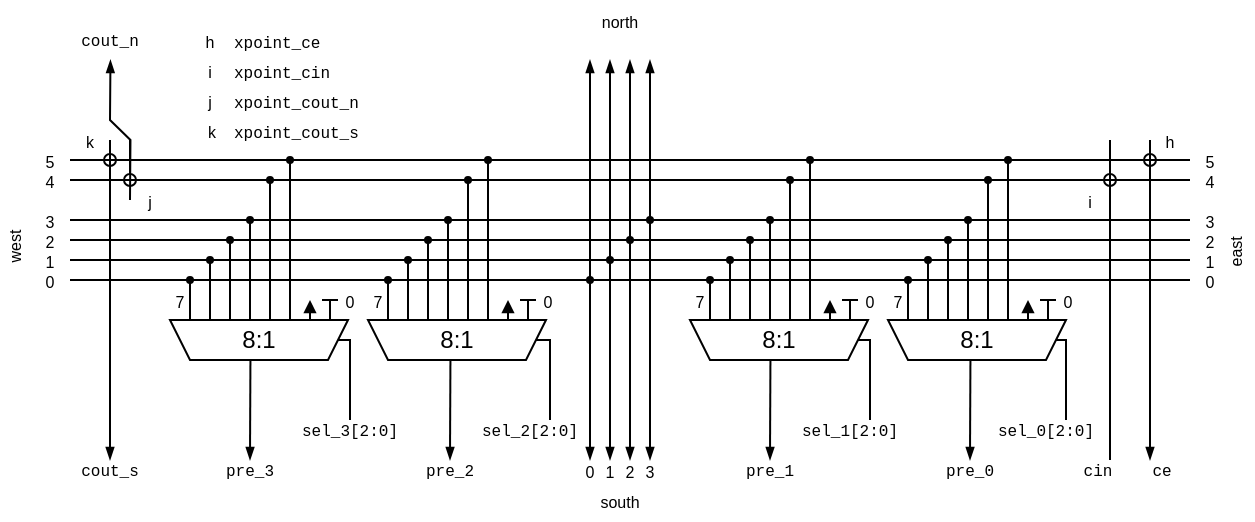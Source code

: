 <mxfile version="20.6.2" type="device"><diagram id="OSe3DrK_URqda5l4GInD" name="Page-1"><mxGraphModel dx="552" dy="365" grid="1" gridSize="10" guides="0" tooltips="1" connect="1" arrows="1" fold="1" page="1" pageScale="1" pageWidth="827" pageHeight="1169" math="0" shadow="0"><root><mxCell id="0"/><mxCell id="1" parent="0"/><mxCell id="ZqfGy2aPI4gO4ONC-MeF-138" value="" style="endArrow=none;html=1;rounded=0;fontSize=8;" parent="1" edge="1"><mxGeometry width="50" height="50" relative="1" as="geometry"><mxPoint x="538" y="260" as="sourcePoint"/><mxPoint x="518" y="220" as="targetPoint"/><Array as="points"><mxPoint x="538" y="220"/></Array></mxGeometry></mxCell><mxCell id="ZqfGy2aPI4gO4ONC-MeF-137" value="" style="endArrow=none;html=1;rounded=0;fontSize=8;" parent="1" edge="1"><mxGeometry width="50" height="50" relative="1" as="geometry"><mxPoint x="440" y="260" as="sourcePoint"/><mxPoint x="419" y="220" as="targetPoint"/><Array as="points"><mxPoint x="440" y="220"/></Array></mxGeometry></mxCell><mxCell id="ZqfGy2aPI4gO4ONC-MeF-136" value="" style="endArrow=none;html=1;rounded=0;fontSize=8;" parent="1" edge="1"><mxGeometry width="50" height="50" relative="1" as="geometry"><mxPoint x="280" y="260" as="sourcePoint"/><mxPoint x="260" y="220" as="targetPoint"/><Array as="points"><mxPoint x="280" y="220"/></Array></mxGeometry></mxCell><mxCell id="ZqfGy2aPI4gO4ONC-MeF-135" value="" style="endArrow=none;html=1;rounded=0;fontSize=8;" parent="1" edge="1"><mxGeometry width="50" height="50" relative="1" as="geometry"><mxPoint x="180" y="260" as="sourcePoint"/><mxPoint x="159" y="220" as="targetPoint"/><Array as="points"><mxPoint x="180" y="220"/></Array></mxGeometry></mxCell><mxCell id="ZqfGy2aPI4gO4ONC-MeF-3" value="" style="endArrow=none;html=1;rounded=0;" parent="1" edge="1"><mxGeometry width="50" height="50" relative="1" as="geometry"><mxPoint x="600" y="190" as="sourcePoint"/><mxPoint x="40" y="190" as="targetPoint"/></mxGeometry></mxCell><mxCell id="ZqfGy2aPI4gO4ONC-MeF-4" value="" style="endArrow=none;html=1;rounded=0;" parent="1" edge="1"><mxGeometry width="50" height="50" relative="1" as="geometry"><mxPoint x="600" y="180" as="sourcePoint"/><mxPoint x="40" y="180" as="targetPoint"/></mxGeometry></mxCell><mxCell id="ZqfGy2aPI4gO4ONC-MeF-5" value="" style="endArrow=none;html=1;rounded=0;" parent="1" edge="1"><mxGeometry width="50" height="50" relative="1" as="geometry"><mxPoint x="600" y="170" as="sourcePoint"/><mxPoint x="40" y="170" as="targetPoint"/></mxGeometry></mxCell><mxCell id="ZqfGy2aPI4gO4ONC-MeF-6" value="" style="endArrow=none;html=1;rounded=0;" parent="1" edge="1"><mxGeometry width="50" height="50" relative="1" as="geometry"><mxPoint x="600" y="160" as="sourcePoint"/><mxPoint x="40" y="160" as="targetPoint"/></mxGeometry></mxCell><mxCell id="ZqfGy2aPI4gO4ONC-MeF-7" value="" style="endArrow=none;html=1;rounded=0;" parent="1" edge="1"><mxGeometry width="50" height="50" relative="1" as="geometry"><mxPoint x="600" y="140" as="sourcePoint"/><mxPoint x="40" y="140" as="targetPoint"/><Array as="points"/></mxGeometry></mxCell><mxCell id="ZqfGy2aPI4gO4ONC-MeF-8" value="" style="endArrow=none;html=1;rounded=0;" parent="1" edge="1"><mxGeometry width="50" height="50" relative="1" as="geometry"><mxPoint x="600" y="130" as="sourcePoint"/><mxPoint x="40" y="130" as="targetPoint"/><Array as="points"/></mxGeometry></mxCell><mxCell id="ZqfGy2aPI4gO4ONC-MeF-20" value="" style="endArrow=blockThin;html=1;rounded=0;startArrow=none;startFill=0;endSize=4;startSize=6;strokeWidth=1;endFill=1;" parent="1" edge="1"><mxGeometry width="50" height="50" relative="1" as="geometry"><mxPoint x="330" y="160" as="sourcePoint"/><mxPoint x="330" y="80" as="targetPoint"/></mxGeometry></mxCell><mxCell id="ZqfGy2aPI4gO4ONC-MeF-21" value="" style="endArrow=blockThin;html=1;rounded=0;startArrow=none;startFill=0;endSize=4;startSize=6;strokeWidth=1;endFill=1;" parent="1" edge="1"><mxGeometry width="50" height="50" relative="1" as="geometry"><mxPoint x="300" y="190" as="sourcePoint"/><mxPoint x="300" y="80" as="targetPoint"/></mxGeometry></mxCell><mxCell id="ZqfGy2aPI4gO4ONC-MeF-22" value="" style="endArrow=blockThin;html=1;rounded=0;startArrow=none;startFill=0;endSize=4;startSize=6;strokeWidth=1;endFill=1;" parent="1" edge="1"><mxGeometry width="50" height="50" relative="1" as="geometry"><mxPoint x="310" y="180" as="sourcePoint"/><mxPoint x="310" y="80" as="targetPoint"/></mxGeometry></mxCell><mxCell id="ZqfGy2aPI4gO4ONC-MeF-23" value="" style="endArrow=blockThin;html=1;rounded=0;startArrow=none;startFill=0;endSize=4;startSize=6;strokeWidth=1;endFill=1;" parent="1" edge="1"><mxGeometry width="50" height="50" relative="1" as="geometry"><mxPoint x="320" y="170" as="sourcePoint"/><mxPoint x="320" y="80" as="targetPoint"/></mxGeometry></mxCell><mxCell id="ZqfGy2aPI4gO4ONC-MeF-25" value="" style="endArrow=none;html=1;rounded=0;endFill=0;startArrow=baseDash;startFill=0;" parent="1" edge="1"><mxGeometry width="50" height="50" relative="1" as="geometry"><mxPoint x="170" y="200" as="sourcePoint"/><mxPoint x="170" y="220" as="targetPoint"/><Array as="points"/></mxGeometry></mxCell><mxCell id="ZqfGy2aPI4gO4ONC-MeF-26" value="" style="endArrow=none;html=1;rounded=0;startArrow=oval;startFill=1;endSize=4;startSize=3;strokeWidth=1;" parent="1" edge="1"><mxGeometry width="50" height="50" relative="1" as="geometry"><mxPoint x="150" y="130" as="sourcePoint"/><mxPoint x="150" y="220" as="targetPoint"/></mxGeometry></mxCell><mxCell id="ZqfGy2aPI4gO4ONC-MeF-27" value="" style="endArrow=none;html=1;rounded=0;startArrow=oval;startFill=1;endSize=4;startSize=3;strokeWidth=1;" parent="1" edge="1"><mxGeometry width="50" height="50" relative="1" as="geometry"><mxPoint x="140" y="140" as="sourcePoint"/><mxPoint x="140" y="220" as="targetPoint"/></mxGeometry></mxCell><mxCell id="ZqfGy2aPI4gO4ONC-MeF-28" value="" style="endArrow=none;html=1;rounded=0;startArrow=oval;startFill=1;endSize=4;startSize=3;strokeWidth=1;" parent="1" edge="1"><mxGeometry width="50" height="50" relative="1" as="geometry"><mxPoint x="130" y="160" as="sourcePoint"/><mxPoint x="130" y="220" as="targetPoint"/></mxGeometry></mxCell><mxCell id="ZqfGy2aPI4gO4ONC-MeF-29" value="" style="endArrow=none;html=1;rounded=0;startArrow=oval;startFill=1;endSize=4;startSize=3;strokeWidth=1;" parent="1" edge="1"><mxGeometry width="50" height="50" relative="1" as="geometry"><mxPoint x="120" y="170" as="sourcePoint"/><mxPoint x="120" y="220" as="targetPoint"/></mxGeometry></mxCell><mxCell id="ZqfGy2aPI4gO4ONC-MeF-30" value="" style="endArrow=none;html=1;rounded=0;startArrow=oval;startFill=1;endSize=4;startSize=3;strokeWidth=1;" parent="1" edge="1"><mxGeometry width="50" height="50" relative="1" as="geometry"><mxPoint x="110" y="180" as="sourcePoint"/><mxPoint x="110" y="220" as="targetPoint"/></mxGeometry></mxCell><mxCell id="ZqfGy2aPI4gO4ONC-MeF-31" value="" style="endArrow=none;html=1;rounded=0;startArrow=oval;startFill=1;endSize=4;startSize=3;strokeWidth=1;" parent="1" edge="1"><mxGeometry width="50" height="50" relative="1" as="geometry"><mxPoint x="100" y="190" as="sourcePoint"/><mxPoint x="100" y="220" as="targetPoint"/></mxGeometry></mxCell><mxCell id="ZqfGy2aPI4gO4ONC-MeF-32" value="" style="endArrow=none;html=1;rounded=0;endFill=0;startArrow=block;startFill=1;endSize=4;startSize=4;" parent="1" edge="1"><mxGeometry width="50" height="50" relative="1" as="geometry"><mxPoint x="160" y="200" as="sourcePoint"/><mxPoint x="160" y="220" as="targetPoint"/><Array as="points"/></mxGeometry></mxCell><mxCell id="ZqfGy2aPI4gO4ONC-MeF-34" value="" style="endArrow=blockThin;html=1;rounded=0;strokeWidth=1;fontSize=10;startSize=3;endSize=4;endFill=1;" parent="1" edge="1"><mxGeometry width="50" height="50" relative="1" as="geometry"><mxPoint x="70" y="150" as="sourcePoint"/><mxPoint x="60.23" y="80" as="targetPoint"/><Array as="points"><mxPoint x="70.23" y="120"/><mxPoint x="60" y="110"/></Array></mxGeometry></mxCell><mxCell id="ZqfGy2aPI4gO4ONC-MeF-35" value="" style="endArrow=none;html=1;rounded=0;startArrow=oval;startFill=0;" parent="1" edge="1"><mxGeometry width="50" height="50" relative="1" as="geometry"><mxPoint x="70" y="140" as="sourcePoint"/><mxPoint x="70" y="120" as="targetPoint"/></mxGeometry></mxCell><mxCell id="ZqfGy2aPI4gO4ONC-MeF-36" value="" style="endArrow=none;html=1;rounded=0;startArrow=oval;startFill=0;" parent="1" edge="1"><mxGeometry width="50" height="50" relative="1" as="geometry"><mxPoint x="560" y="140" as="sourcePoint"/><mxPoint x="560" y="280" as="targetPoint"/></mxGeometry></mxCell><mxCell id="ZqfGy2aPI4gO4ONC-MeF-37" value="" style="endArrow=none;html=1;rounded=0;strokeWidth=1;fontSize=10;startSize=3;endSize=3;" parent="1" edge="1"><mxGeometry width="50" height="50" relative="1" as="geometry"><mxPoint x="560" y="160" as="sourcePoint"/><mxPoint x="560" y="120" as="targetPoint"/><Array as="points"/></mxGeometry></mxCell><mxCell id="ZqfGy2aPI4gO4ONC-MeF-65" value="&lt;font style=&quot;font-size: 8px;&quot;&gt;0&lt;/font&gt;" style="text;html=1;strokeColor=none;fillColor=none;align=center;verticalAlign=middle;whiteSpace=wrap;rounded=0;" parent="1" vertex="1"><mxGeometry x="170" y="190" width="20" height="20" as="geometry"/></mxCell><mxCell id="ZqfGy2aPI4gO4ONC-MeF-66" value="&lt;font style=&quot;font-size: 8px;&quot;&gt;7&lt;/font&gt;" style="text;html=1;strokeColor=none;fillColor=none;align=center;verticalAlign=middle;whiteSpace=wrap;rounded=0;" parent="1" vertex="1"><mxGeometry x="80" y="190" width="30" height="20" as="geometry"/></mxCell><mxCell id="ZqfGy2aPI4gO4ONC-MeF-67" value="" style="endArrow=none;html=1;rounded=0;endFill=0;startArrow=baseDash;startFill=0;" parent="1" edge="1"><mxGeometry width="50" height="50" relative="1" as="geometry"><mxPoint x="269" y="200" as="sourcePoint"/><mxPoint x="269" y="220" as="targetPoint"/><Array as="points"/></mxGeometry></mxCell><mxCell id="ZqfGy2aPI4gO4ONC-MeF-68" value="" style="endArrow=none;html=1;rounded=0;startArrow=oval;startFill=1;endSize=4;startSize=3;strokeWidth=1;" parent="1" edge="1"><mxGeometry width="50" height="50" relative="1" as="geometry"><mxPoint x="249" y="130" as="sourcePoint"/><mxPoint x="249" y="220" as="targetPoint"/></mxGeometry></mxCell><mxCell id="ZqfGy2aPI4gO4ONC-MeF-69" value="" style="endArrow=none;html=1;rounded=0;startArrow=oval;startFill=1;endSize=4;startSize=3;strokeWidth=1;" parent="1" edge="1"><mxGeometry width="50" height="50" relative="1" as="geometry"><mxPoint x="239" y="140" as="sourcePoint"/><mxPoint x="239" y="220" as="targetPoint"/></mxGeometry></mxCell><mxCell id="ZqfGy2aPI4gO4ONC-MeF-70" value="" style="endArrow=none;html=1;rounded=0;startArrow=oval;startFill=1;endSize=4;startSize=3;strokeWidth=1;" parent="1" edge="1"><mxGeometry width="50" height="50" relative="1" as="geometry"><mxPoint x="229" y="160" as="sourcePoint"/><mxPoint x="229" y="220" as="targetPoint"/></mxGeometry></mxCell><mxCell id="ZqfGy2aPI4gO4ONC-MeF-71" value="" style="endArrow=none;html=1;rounded=0;startArrow=oval;startFill=1;endSize=4;startSize=3;strokeWidth=1;" parent="1" edge="1"><mxGeometry width="50" height="50" relative="1" as="geometry"><mxPoint x="219" y="170" as="sourcePoint"/><mxPoint x="219" y="220" as="targetPoint"/></mxGeometry></mxCell><mxCell id="ZqfGy2aPI4gO4ONC-MeF-72" value="" style="endArrow=none;html=1;rounded=0;startArrow=oval;startFill=1;endSize=4;startSize=3;strokeWidth=1;" parent="1" edge="1"><mxGeometry width="50" height="50" relative="1" as="geometry"><mxPoint x="209" y="180" as="sourcePoint"/><mxPoint x="209" y="220" as="targetPoint"/></mxGeometry></mxCell><mxCell id="ZqfGy2aPI4gO4ONC-MeF-73" value="" style="endArrow=none;html=1;rounded=0;startArrow=oval;startFill=1;endSize=4;startSize=3;strokeWidth=1;" parent="1" edge="1"><mxGeometry width="50" height="50" relative="1" as="geometry"><mxPoint x="199" y="190" as="sourcePoint"/><mxPoint x="199" y="220" as="targetPoint"/></mxGeometry></mxCell><mxCell id="ZqfGy2aPI4gO4ONC-MeF-74" value="" style="endArrow=none;html=1;rounded=0;endFill=0;startArrow=block;startFill=1;endSize=4;startSize=4;" parent="1" edge="1"><mxGeometry width="50" height="50" relative="1" as="geometry"><mxPoint x="259" y="200" as="sourcePoint"/><mxPoint x="259" y="220" as="targetPoint"/><Array as="points"/></mxGeometry></mxCell><mxCell id="ZqfGy2aPI4gO4ONC-MeF-76" value="&lt;font style=&quot;font-size: 8px;&quot;&gt;0&lt;/font&gt;" style="text;html=1;strokeColor=none;fillColor=none;align=center;verticalAlign=middle;whiteSpace=wrap;rounded=0;" parent="1" vertex="1"><mxGeometry x="269" y="190" width="20" height="20" as="geometry"/></mxCell><mxCell id="ZqfGy2aPI4gO4ONC-MeF-77" value="&lt;font style=&quot;font-size: 8px;&quot;&gt;7&lt;/font&gt;" style="text;html=1;strokeColor=none;fillColor=none;align=center;verticalAlign=middle;whiteSpace=wrap;rounded=0;" parent="1" vertex="1"><mxGeometry x="179" y="190" width="30" height="20" as="geometry"/></mxCell><mxCell id="ZqfGy2aPI4gO4ONC-MeF-78" value="" style="endArrow=none;html=1;rounded=0;endFill=0;startArrow=baseDash;startFill=0;" parent="1" edge="1"><mxGeometry width="50" height="50" relative="1" as="geometry"><mxPoint x="430" y="200" as="sourcePoint"/><mxPoint x="430" y="220" as="targetPoint"/><Array as="points"/></mxGeometry></mxCell><mxCell id="ZqfGy2aPI4gO4ONC-MeF-79" value="" style="endArrow=none;html=1;rounded=0;startArrow=oval;startFill=1;endSize=4;startSize=3;strokeWidth=1;" parent="1" edge="1"><mxGeometry width="50" height="50" relative="1" as="geometry"><mxPoint x="410" y="130" as="sourcePoint"/><mxPoint x="410" y="220" as="targetPoint"/></mxGeometry></mxCell><mxCell id="ZqfGy2aPI4gO4ONC-MeF-80" value="" style="endArrow=none;html=1;rounded=0;startArrow=oval;startFill=1;endSize=4;startSize=3;strokeWidth=1;" parent="1" edge="1"><mxGeometry width="50" height="50" relative="1" as="geometry"><mxPoint x="400" y="140" as="sourcePoint"/><mxPoint x="400" y="220" as="targetPoint"/></mxGeometry></mxCell><mxCell id="ZqfGy2aPI4gO4ONC-MeF-81" value="" style="endArrow=none;html=1;rounded=0;startArrow=oval;startFill=1;endSize=4;startSize=3;strokeWidth=1;" parent="1" edge="1"><mxGeometry width="50" height="50" relative="1" as="geometry"><mxPoint x="390" y="160" as="sourcePoint"/><mxPoint x="390" y="220" as="targetPoint"/></mxGeometry></mxCell><mxCell id="ZqfGy2aPI4gO4ONC-MeF-82" value="" style="endArrow=none;html=1;rounded=0;startArrow=oval;startFill=1;endSize=4;startSize=3;strokeWidth=1;" parent="1" edge="1"><mxGeometry width="50" height="50" relative="1" as="geometry"><mxPoint x="380" y="170" as="sourcePoint"/><mxPoint x="380" y="220" as="targetPoint"/></mxGeometry></mxCell><mxCell id="ZqfGy2aPI4gO4ONC-MeF-83" value="" style="endArrow=none;html=1;rounded=0;startArrow=oval;startFill=1;endSize=4;startSize=3;strokeWidth=1;" parent="1" edge="1"><mxGeometry width="50" height="50" relative="1" as="geometry"><mxPoint x="370" y="180" as="sourcePoint"/><mxPoint x="370" y="220" as="targetPoint"/></mxGeometry></mxCell><mxCell id="ZqfGy2aPI4gO4ONC-MeF-84" value="" style="endArrow=none;html=1;rounded=0;startArrow=oval;startFill=1;endSize=4;startSize=3;strokeWidth=1;" parent="1" edge="1"><mxGeometry width="50" height="50" relative="1" as="geometry"><mxPoint x="360" y="190" as="sourcePoint"/><mxPoint x="360" y="220" as="targetPoint"/></mxGeometry></mxCell><mxCell id="ZqfGy2aPI4gO4ONC-MeF-85" value="" style="endArrow=none;html=1;rounded=0;endFill=0;startArrow=block;startFill=1;endSize=4;startSize=4;" parent="1" edge="1"><mxGeometry width="50" height="50" relative="1" as="geometry"><mxPoint x="420" y="200" as="sourcePoint"/><mxPoint x="420" y="220" as="targetPoint"/><Array as="points"/></mxGeometry></mxCell><mxCell id="ZqfGy2aPI4gO4ONC-MeF-87" value="&lt;font style=&quot;font-size: 8px;&quot;&gt;0&lt;/font&gt;" style="text;html=1;strokeColor=none;fillColor=none;align=center;verticalAlign=middle;whiteSpace=wrap;rounded=0;" parent="1" vertex="1"><mxGeometry x="430" y="190" width="20" height="20" as="geometry"/></mxCell><mxCell id="ZqfGy2aPI4gO4ONC-MeF-88" value="&lt;font style=&quot;font-size: 8px;&quot;&gt;7&lt;/font&gt;" style="text;html=1;strokeColor=none;fillColor=none;align=center;verticalAlign=middle;whiteSpace=wrap;rounded=0;" parent="1" vertex="1"><mxGeometry x="340" y="190" width="30" height="20" as="geometry"/></mxCell><mxCell id="ZqfGy2aPI4gO4ONC-MeF-89" value="" style="endArrow=none;html=1;rounded=0;endFill=0;startArrow=baseDash;startFill=0;" parent="1" edge="1"><mxGeometry width="50" height="50" relative="1" as="geometry"><mxPoint x="529" y="200" as="sourcePoint"/><mxPoint x="529" y="220" as="targetPoint"/><Array as="points"/></mxGeometry></mxCell><mxCell id="ZqfGy2aPI4gO4ONC-MeF-90" value="" style="endArrow=none;html=1;rounded=0;startArrow=oval;startFill=1;endSize=4;startSize=3;strokeWidth=1;" parent="1" edge="1"><mxGeometry width="50" height="50" relative="1" as="geometry"><mxPoint x="509" y="130" as="sourcePoint"/><mxPoint x="509" y="220" as="targetPoint"/></mxGeometry></mxCell><mxCell id="ZqfGy2aPI4gO4ONC-MeF-91" value="" style="endArrow=none;html=1;rounded=0;startArrow=oval;startFill=1;endSize=4;startSize=3;strokeWidth=1;" parent="1" edge="1"><mxGeometry width="50" height="50" relative="1" as="geometry"><mxPoint x="499" y="140" as="sourcePoint"/><mxPoint x="499" y="220" as="targetPoint"/></mxGeometry></mxCell><mxCell id="ZqfGy2aPI4gO4ONC-MeF-92" value="" style="endArrow=none;html=1;rounded=0;startArrow=oval;startFill=1;endSize=4;startSize=3;strokeWidth=1;" parent="1" edge="1"><mxGeometry width="50" height="50" relative="1" as="geometry"><mxPoint x="489" y="160" as="sourcePoint"/><mxPoint x="489" y="220" as="targetPoint"/></mxGeometry></mxCell><mxCell id="ZqfGy2aPI4gO4ONC-MeF-93" value="" style="endArrow=none;html=1;rounded=0;startArrow=oval;startFill=1;endSize=4;startSize=3;strokeWidth=1;" parent="1" edge="1"><mxGeometry width="50" height="50" relative="1" as="geometry"><mxPoint x="479" y="170" as="sourcePoint"/><mxPoint x="479" y="220" as="targetPoint"/></mxGeometry></mxCell><mxCell id="ZqfGy2aPI4gO4ONC-MeF-94" value="" style="endArrow=none;html=1;rounded=0;startArrow=oval;startFill=1;endSize=4;startSize=3;strokeWidth=1;" parent="1" edge="1"><mxGeometry width="50" height="50" relative="1" as="geometry"><mxPoint x="469" y="180" as="sourcePoint"/><mxPoint x="469" y="220" as="targetPoint"/></mxGeometry></mxCell><mxCell id="ZqfGy2aPI4gO4ONC-MeF-95" value="" style="endArrow=none;html=1;rounded=0;startArrow=oval;startFill=1;endSize=4;startSize=3;strokeWidth=1;" parent="1" edge="1"><mxGeometry width="50" height="50" relative="1" as="geometry"><mxPoint x="459" y="190" as="sourcePoint"/><mxPoint x="459" y="220" as="targetPoint"/></mxGeometry></mxCell><mxCell id="ZqfGy2aPI4gO4ONC-MeF-96" value="" style="endArrow=none;html=1;rounded=0;endFill=0;startArrow=block;startFill=1;endSize=4;startSize=4;" parent="1" edge="1"><mxGeometry width="50" height="50" relative="1" as="geometry"><mxPoint x="519" y="200" as="sourcePoint"/><mxPoint x="519" y="220" as="targetPoint"/><Array as="points"/></mxGeometry></mxCell><mxCell id="ZqfGy2aPI4gO4ONC-MeF-98" value="&lt;font style=&quot;font-size: 8px;&quot;&gt;0&lt;/font&gt;" style="text;html=1;strokeColor=none;fillColor=none;align=center;verticalAlign=middle;whiteSpace=wrap;rounded=0;" parent="1" vertex="1"><mxGeometry x="529" y="190" width="20" height="20" as="geometry"/></mxCell><mxCell id="ZqfGy2aPI4gO4ONC-MeF-99" value="&lt;font style=&quot;font-size: 8px;&quot;&gt;7&lt;/font&gt;" style="text;html=1;strokeColor=none;fillColor=none;align=center;verticalAlign=middle;whiteSpace=wrap;rounded=0;" parent="1" vertex="1"><mxGeometry x="439" y="190" width="30" height="20" as="geometry"/></mxCell><mxCell id="ZqfGy2aPI4gO4ONC-MeF-101" value="" style="endArrow=none;html=1;rounded=0;fontSize=8;endFill=0;startArrow=blockThin;startFill=1;startSize=4;" parent="1" edge="1"><mxGeometry width="50" height="50" relative="1" as="geometry"><mxPoint x="300" y="280" as="sourcePoint"/><mxPoint x="300" y="160" as="targetPoint"/></mxGeometry></mxCell><mxCell id="ZqfGy2aPI4gO4ONC-MeF-102" value="" style="endArrow=none;html=1;rounded=0;fontSize=8;endFill=0;startArrow=blockThin;startFill=1;startSize=4;" parent="1" edge="1"><mxGeometry width="50" height="50" relative="1" as="geometry"><mxPoint x="310" y="280" as="sourcePoint"/><mxPoint x="310" y="160" as="targetPoint"/></mxGeometry></mxCell><mxCell id="ZqfGy2aPI4gO4ONC-MeF-103" value="" style="endArrow=none;html=1;rounded=0;fontSize=8;endFill=0;startArrow=blockThin;startFill=1;startSize=4;" parent="1" edge="1"><mxGeometry width="50" height="50" relative="1" as="geometry"><mxPoint x="330" y="280" as="sourcePoint"/><mxPoint x="330" y="160" as="targetPoint"/></mxGeometry></mxCell><mxCell id="ZqfGy2aPI4gO4ONC-MeF-104" value="" style="endArrow=none;html=1;rounded=0;fontSize=8;endFill=0;startArrow=blockThin;startFill=1;startSize=4;" parent="1" edge="1"><mxGeometry width="50" height="50" relative="1" as="geometry"><mxPoint x="320" y="280" as="sourcePoint"/><mxPoint x="320" y="160" as="targetPoint"/></mxGeometry></mxCell><mxCell id="ZqfGy2aPI4gO4ONC-MeF-106" value="" style="endArrow=blockThin;html=1;rounded=0;startArrow=oval;startFill=0;endFill=1;endSize=4;" parent="1" edge="1"><mxGeometry width="50" height="50" relative="1" as="geometry"><mxPoint x="60" y="130" as="sourcePoint"/><mxPoint x="60" y="280" as="targetPoint"/></mxGeometry></mxCell><mxCell id="ZqfGy2aPI4gO4ONC-MeF-107" value="" style="endArrow=none;html=1;rounded=0;fontSize=8;" parent="1" edge="1"><mxGeometry width="50" height="50" relative="1" as="geometry"><mxPoint x="60" y="150" as="sourcePoint"/><mxPoint x="60" y="120" as="targetPoint"/></mxGeometry></mxCell><mxCell id="ZqfGy2aPI4gO4ONC-MeF-108" value="" style="endArrow=none;html=1;rounded=0;fontSize=8;startArrow=blockThin;startFill=1;endSize=6;startSize=4;" parent="1" edge="1"><mxGeometry width="50" height="50" relative="1" as="geometry"><mxPoint x="130" y="280" as="sourcePoint"/><mxPoint x="130.26" y="220" as="targetPoint"/></mxGeometry></mxCell><mxCell id="ZqfGy2aPI4gO4ONC-MeF-109" value="" style="endArrow=none;html=1;rounded=0;fontSize=8;startSize=4;startArrow=blockThin;startFill=1;" parent="1" edge="1"><mxGeometry width="50" height="50" relative="1" as="geometry"><mxPoint x="230" y="280" as="sourcePoint"/><mxPoint x="230.26" y="220" as="targetPoint"/></mxGeometry></mxCell><mxCell id="ZqfGy2aPI4gO4ONC-MeF-110" value="" style="endArrow=none;html=1;rounded=0;fontSize=8;startArrow=blockThin;startFill=1;startSize=4;" parent="1" edge="1"><mxGeometry width="50" height="50" relative="1" as="geometry"><mxPoint x="390" y="280" as="sourcePoint"/><mxPoint x="390.26" y="220" as="targetPoint"/></mxGeometry></mxCell><mxCell id="ZqfGy2aPI4gO4ONC-MeF-111" value="" style="endArrow=none;html=1;rounded=0;fontSize=8;startArrow=blockThin;startFill=1;startSize=4;" parent="1" edge="1"><mxGeometry width="50" height="50" relative="1" as="geometry"><mxPoint x="490" y="280" as="sourcePoint"/><mxPoint x="490.26" y="220" as="targetPoint"/></mxGeometry></mxCell><mxCell id="ZqfGy2aPI4gO4ONC-MeF-33" value="8:1" style="shape=trapezoid;perimeter=trapezoidPerimeter;whiteSpace=wrap;html=1;fixedSize=1;size=10;direction=west;" parent="1" vertex="1"><mxGeometry x="90" y="210" width="89" height="20" as="geometry"/></mxCell><mxCell id="ZqfGy2aPI4gO4ONC-MeF-75" value="8:1" style="shape=trapezoid;perimeter=trapezoidPerimeter;whiteSpace=wrap;html=1;fixedSize=1;size=10;direction=west;" parent="1" vertex="1"><mxGeometry x="189" y="210" width="89" height="20" as="geometry"/></mxCell><mxCell id="ZqfGy2aPI4gO4ONC-MeF-86" value="8:1" style="shape=trapezoid;perimeter=trapezoidPerimeter;whiteSpace=wrap;html=1;fixedSize=1;size=10;direction=west;" parent="1" vertex="1"><mxGeometry x="350" y="210" width="89" height="20" as="geometry"/></mxCell><mxCell id="ZqfGy2aPI4gO4ONC-MeF-97" value="8:1" style="shape=trapezoid;perimeter=trapezoidPerimeter;whiteSpace=wrap;html=1;fixedSize=1;size=10;direction=west;" parent="1" vertex="1"><mxGeometry x="449" y="210" width="89" height="20" as="geometry"/></mxCell><mxCell id="ZqfGy2aPI4gO4ONC-MeF-112" value="&lt;font style=&quot;font-size: 8px;&quot;&gt;north&lt;/font&gt;" style="text;html=1;strokeColor=none;fillColor=none;align=center;verticalAlign=middle;whiteSpace=wrap;rounded=0;strokeWidth=2;fontSize=10;" parent="1" vertex="1"><mxGeometry x="300" y="50" width="30" height="20" as="geometry"/></mxCell><mxCell id="ZqfGy2aPI4gO4ONC-MeF-113" value="&lt;font style=&quot;font-size: 8px;&quot;&gt;south&lt;/font&gt;" style="text;html=1;strokeColor=none;fillColor=none;align=center;verticalAlign=middle;whiteSpace=wrap;rounded=0;strokeWidth=2;fontSize=10;" parent="1" vertex="1"><mxGeometry x="300" y="290" width="30" height="20" as="geometry"/></mxCell><mxCell id="ZqfGy2aPI4gO4ONC-MeF-114" value="&lt;font style=&quot;font-size: 8px;&quot;&gt;west&lt;/font&gt;" style="text;html=1;strokeColor=none;fillColor=none;align=center;verticalAlign=middle;whiteSpace=wrap;rounded=0;strokeWidth=2;fontSize=10;rotation=270;" parent="1" vertex="1"><mxGeometry x="-10.0" y="166.88" width="43.75" height="12.5" as="geometry"/></mxCell><mxCell id="ZqfGy2aPI4gO4ONC-MeF-115" value="&lt;font style=&quot;font-size: 8px;&quot;&gt;east&lt;/font&gt;" style="text;html=1;strokeColor=none;fillColor=none;align=center;verticalAlign=middle;whiteSpace=wrap;rounded=0;strokeWidth=2;fontSize=10;rotation=270;" parent="1" vertex="1"><mxGeometry x="600" y="166.88" width="43.75" height="17.82" as="geometry"/></mxCell><mxCell id="ZqfGy2aPI4gO4ONC-MeF-116" value="&lt;font face=&quot;Courier New&quot;&gt;pre_0&lt;/font&gt;" style="text;html=1;strokeColor=none;fillColor=none;align=center;verticalAlign=middle;whiteSpace=wrap;rounded=0;fontSize=8;" parent="1" vertex="1"><mxGeometry x="470" y="280" width="40" height="10" as="geometry"/></mxCell><mxCell id="ZqfGy2aPI4gO4ONC-MeF-117" value="&lt;font face=&quot;Courier New&quot;&gt;pre_1&lt;/font&gt;" style="text;html=1;strokeColor=none;fillColor=none;align=center;verticalAlign=middle;whiteSpace=wrap;rounded=0;fontSize=8;" parent="1" vertex="1"><mxGeometry x="370" y="280" width="40" height="10" as="geometry"/></mxCell><mxCell id="ZqfGy2aPI4gO4ONC-MeF-118" value="&lt;font face=&quot;Courier New&quot;&gt;pre_2&lt;/font&gt;" style="text;html=1;strokeColor=none;fillColor=none;align=center;verticalAlign=middle;whiteSpace=wrap;rounded=0;fontSize=8;" parent="1" vertex="1"><mxGeometry x="210" y="280" width="40" height="10" as="geometry"/></mxCell><mxCell id="ZqfGy2aPI4gO4ONC-MeF-119" value="&lt;font face=&quot;Courier New&quot;&gt;pre_3&lt;/font&gt;" style="text;html=1;strokeColor=none;fillColor=none;align=center;verticalAlign=middle;whiteSpace=wrap;rounded=0;fontSize=8;" parent="1" vertex="1"><mxGeometry x="110" y="280" width="40" height="10" as="geometry"/></mxCell><mxCell id="ZqfGy2aPI4gO4ONC-MeF-120" value="&lt;font face=&quot;Courier New&quot;&gt;cin&lt;/font&gt;" style="text;html=1;strokeColor=none;fillColor=none;align=center;verticalAlign=middle;whiteSpace=wrap;rounded=0;fontSize=8;" parent="1" vertex="1"><mxGeometry x="538" y="280" width="32" height="10" as="geometry"/></mxCell><mxCell id="ZqfGy2aPI4gO4ONC-MeF-121" value="&lt;font face=&quot;Courier New&quot;&gt;cout_s&lt;/font&gt;" style="text;html=1;strokeColor=none;fillColor=none;align=center;verticalAlign=middle;whiteSpace=wrap;rounded=0;fontSize=8;" parent="1" vertex="1"><mxGeometry x="30" y="280" width="60" height="10" as="geometry"/></mxCell><mxCell id="ZqfGy2aPI4gO4ONC-MeF-122" value="&lt;font face=&quot;Courier New&quot;&gt;cout_n&lt;/font&gt;" style="text;html=1;strokeColor=none;fillColor=none;align=center;verticalAlign=middle;whiteSpace=wrap;rounded=0;fontSize=8;" parent="1" vertex="1"><mxGeometry x="40" y="60" width="40" height="20" as="geometry"/></mxCell><mxCell id="ZqfGy2aPI4gO4ONC-MeF-124" value="&lt;span style=&quot;font-size: 8px;&quot;&gt;i&lt;/span&gt;" style="text;html=1;strokeColor=none;fillColor=none;align=center;verticalAlign=middle;whiteSpace=wrap;rounded=0;" parent="1" vertex="1"><mxGeometry x="540" y="140" width="20" height="20" as="geometry"/></mxCell><mxCell id="ZqfGy2aPI4gO4ONC-MeF-125" value="&lt;span style=&quot;font-size: 8px;&quot;&gt;k&lt;/span&gt;" style="text;html=1;strokeColor=none;fillColor=none;align=center;verticalAlign=middle;whiteSpace=wrap;rounded=0;" parent="1" vertex="1"><mxGeometry x="40" y="110" width="20" height="20" as="geometry"/></mxCell><mxCell id="ZqfGy2aPI4gO4ONC-MeF-126" value="&lt;span style=&quot;font-size: 8px;&quot;&gt;j&lt;/span&gt;" style="text;html=1;strokeColor=none;fillColor=none;align=center;verticalAlign=middle;whiteSpace=wrap;rounded=0;" parent="1" vertex="1"><mxGeometry x="70" y="140" width="20" height="20" as="geometry"/></mxCell><mxCell id="ZqfGy2aPI4gO4ONC-MeF-127" value="&lt;span style=&quot;font-size: 8px;&quot;&gt;i&lt;br&gt;&lt;/span&gt;" style="text;html=1;strokeColor=none;fillColor=none;align=center;verticalAlign=middle;whiteSpace=wrap;rounded=0;" parent="1" vertex="1"><mxGeometry x="100" y="80" width="20" height="10" as="geometry"/></mxCell><mxCell id="ZqfGy2aPI4gO4ONC-MeF-128" value="&lt;span style=&quot;font-size: 8px;&quot;&gt;j&lt;br&gt;&lt;/span&gt;" style="text;html=1;strokeColor=none;fillColor=none;align=center;verticalAlign=middle;whiteSpace=wrap;rounded=0;" parent="1" vertex="1"><mxGeometry x="100" y="90" width="20" height="20" as="geometry"/></mxCell><mxCell id="ZqfGy2aPI4gO4ONC-MeF-129" value="&lt;span style=&quot;font-size: 8px;&quot;&gt;k&lt;br&gt;&lt;/span&gt;" style="text;html=1;strokeColor=none;fillColor=none;align=center;verticalAlign=middle;whiteSpace=wrap;rounded=0;" parent="1" vertex="1"><mxGeometry x="101" y="110" width="20" height="10" as="geometry"/></mxCell><mxCell id="ZqfGy2aPI4gO4ONC-MeF-130" value="&lt;div style=&quot;&quot;&gt;&lt;span style=&quot;font-family: &amp;quot;Courier New&amp;quot;; font-size: 8px; background-color: initial;&quot;&gt;xpoint_cin&lt;/span&gt;&lt;/div&gt;" style="text;html=1;strokeColor=none;fillColor=none;align=left;verticalAlign=middle;whiteSpace=wrap;rounded=0;" parent="1" vertex="1"><mxGeometry x="120" y="80" width="80" height="10" as="geometry"/></mxCell><mxCell id="ZqfGy2aPI4gO4ONC-MeF-132" value="&lt;div style=&quot;&quot;&gt;&lt;span style=&quot;font-family: &amp;quot;Courier New&amp;quot;; font-size: 8px; background-color: initial;&quot;&gt;xpoint_cout_n&lt;/span&gt;&lt;/div&gt;" style="text;html=1;strokeColor=none;fillColor=none;align=left;verticalAlign=middle;whiteSpace=wrap;rounded=0;" parent="1" vertex="1"><mxGeometry x="120" y="90" width="80" height="20" as="geometry"/></mxCell><mxCell id="ZqfGy2aPI4gO4ONC-MeF-133" value="&lt;div style=&quot;&quot;&gt;&lt;span style=&quot;font-family: &amp;quot;Courier New&amp;quot;; font-size: 8px;&quot;&gt;xpoint_cout_s&lt;/span&gt;&lt;br&gt;&lt;/div&gt;" style="text;html=1;strokeColor=none;fillColor=none;align=left;verticalAlign=middle;whiteSpace=wrap;rounded=0;" parent="1" vertex="1"><mxGeometry x="120" y="110" width="80" height="10" as="geometry"/></mxCell><mxCell id="ZqfGy2aPI4gO4ONC-MeF-139" value="&lt;font face=&quot;Courier New&quot;&gt;sel_3[2:0]&lt;/font&gt;" style="text;html=1;strokeColor=none;fillColor=none;align=center;verticalAlign=middle;whiteSpace=wrap;rounded=0;fontSize=8;" parent="1" vertex="1"><mxGeometry x="150" y="260" width="60" height="10" as="geometry"/></mxCell><mxCell id="ZqfGy2aPI4gO4ONC-MeF-140" value="&lt;font face=&quot;Courier New&quot;&gt;sel_2[2:0]&lt;/font&gt;" style="text;html=1;strokeColor=none;fillColor=none;align=center;verticalAlign=middle;whiteSpace=wrap;rounded=0;fontSize=8;" parent="1" vertex="1"><mxGeometry x="240" y="260" width="60" height="10" as="geometry"/></mxCell><mxCell id="ZqfGy2aPI4gO4ONC-MeF-141" value="&lt;font face=&quot;Courier New&quot;&gt;sel_1[2:0]&lt;/font&gt;" style="text;html=1;strokeColor=none;fillColor=none;align=center;verticalAlign=middle;whiteSpace=wrap;rounded=0;fontSize=8;" parent="1" vertex="1"><mxGeometry x="400" y="260" width="60" height="10" as="geometry"/></mxCell><mxCell id="ZqfGy2aPI4gO4ONC-MeF-142" value="&lt;font face=&quot;Courier New&quot;&gt;sel_0[2:0]&lt;/font&gt;" style="text;html=1;strokeColor=none;fillColor=none;align=center;verticalAlign=middle;whiteSpace=wrap;rounded=0;fontSize=8;" parent="1" vertex="1"><mxGeometry x="498" y="260" width="60" height="10" as="geometry"/></mxCell><mxCell id="ZqfGy2aPI4gO4ONC-MeF-143" value="&lt;font style=&quot;font-size: 8px;&quot;&gt;0&lt;/font&gt;" style="text;html=1;strokeColor=none;fillColor=none;align=center;verticalAlign=middle;whiteSpace=wrap;rounded=0;" parent="1" vertex="1"><mxGeometry x="600" y="180" width="20" height="20" as="geometry"/></mxCell><mxCell id="ZqfGy2aPI4gO4ONC-MeF-144" value="&lt;font style=&quot;font-size: 8px;&quot;&gt;1&lt;/font&gt;" style="text;html=1;strokeColor=none;fillColor=none;align=center;verticalAlign=middle;whiteSpace=wrap;rounded=0;" parent="1" vertex="1"><mxGeometry x="600" y="170" width="20" height="20" as="geometry"/></mxCell><mxCell id="ZqfGy2aPI4gO4ONC-MeF-145" value="&lt;font style=&quot;font-size: 8px;&quot;&gt;2&lt;/font&gt;" style="text;html=1;strokeColor=none;fillColor=none;align=center;verticalAlign=middle;whiteSpace=wrap;rounded=0;" parent="1" vertex="1"><mxGeometry x="600" y="160" width="20" height="20" as="geometry"/></mxCell><mxCell id="ZqfGy2aPI4gO4ONC-MeF-146" value="&lt;font style=&quot;font-size: 8px;&quot;&gt;3&lt;/font&gt;" style="text;html=1;strokeColor=none;fillColor=none;align=center;verticalAlign=middle;whiteSpace=wrap;rounded=0;" parent="1" vertex="1"><mxGeometry x="600" y="150" width="20" height="20" as="geometry"/></mxCell><mxCell id="ZqfGy2aPI4gO4ONC-MeF-147" value="&lt;font style=&quot;font-size: 8px;&quot;&gt;4&lt;/font&gt;" style="text;html=1;strokeColor=none;fillColor=none;align=center;verticalAlign=middle;whiteSpace=wrap;rounded=0;" parent="1" vertex="1"><mxGeometry x="600" y="130" width="20" height="20" as="geometry"/></mxCell><mxCell id="ZqfGy2aPI4gO4ONC-MeF-148" value="&lt;font style=&quot;font-size: 8px;&quot;&gt;5&lt;/font&gt;" style="text;html=1;strokeColor=none;fillColor=none;align=center;verticalAlign=middle;whiteSpace=wrap;rounded=0;" parent="1" vertex="1"><mxGeometry x="600" y="120" width="20" height="20" as="geometry"/></mxCell><mxCell id="ZqfGy2aPI4gO4ONC-MeF-150" value="&lt;font style=&quot;font-size: 8px;&quot;&gt;0&lt;/font&gt;" style="text;html=1;strokeColor=none;fillColor=none;align=center;verticalAlign=middle;whiteSpace=wrap;rounded=0;" parent="1" vertex="1"><mxGeometry x="290" y="280" width="20" height="10" as="geometry"/></mxCell><mxCell id="ZqfGy2aPI4gO4ONC-MeF-151" value="&lt;font style=&quot;font-size: 8px;&quot;&gt;1&lt;/font&gt;" style="text;html=1;strokeColor=none;fillColor=none;align=center;verticalAlign=middle;whiteSpace=wrap;rounded=0;" parent="1" vertex="1"><mxGeometry x="300" y="280" width="20" height="10" as="geometry"/></mxCell><mxCell id="ZqfGy2aPI4gO4ONC-MeF-152" value="&lt;font style=&quot;font-size: 8px;&quot;&gt;2&lt;/font&gt;" style="text;html=1;strokeColor=none;fillColor=none;align=center;verticalAlign=middle;whiteSpace=wrap;rounded=0;" parent="1" vertex="1"><mxGeometry x="310" y="280" width="20" height="10" as="geometry"/></mxCell><mxCell id="ZqfGy2aPI4gO4ONC-MeF-153" value="&lt;font style=&quot;font-size: 8px;&quot;&gt;3&lt;/font&gt;" style="text;html=1;strokeColor=none;fillColor=none;align=center;verticalAlign=middle;whiteSpace=wrap;rounded=0;" parent="1" vertex="1"><mxGeometry x="320" y="280" width="20" height="10" as="geometry"/></mxCell><mxCell id="OG5puAV9PFurrlDHbjWi-1" value="" style="endArrow=blockThin;html=1;rounded=0;startArrow=oval;startFill=0;endFill=1;endSize=4;" parent="1" edge="1"><mxGeometry width="50" height="50" relative="1" as="geometry"><mxPoint x="580" y="130" as="sourcePoint"/><mxPoint x="580" y="280.0" as="targetPoint"/></mxGeometry></mxCell><mxCell id="OG5puAV9PFurrlDHbjWi-2" value="" style="endArrow=none;html=1;rounded=0;fontSize=8;" parent="1" edge="1"><mxGeometry width="50" height="50" relative="1" as="geometry"><mxPoint x="580" y="150" as="sourcePoint"/><mxPoint x="580" y="120" as="targetPoint"/></mxGeometry></mxCell><mxCell id="OG5puAV9PFurrlDHbjWi-3" value="&lt;span style=&quot;font-size: 8px;&quot;&gt;h&lt;br&gt;&lt;/span&gt;" style="text;html=1;strokeColor=none;fillColor=none;align=center;verticalAlign=middle;whiteSpace=wrap;rounded=0;" parent="1" vertex="1"><mxGeometry x="100" y="60" width="20" height="20" as="geometry"/></mxCell><mxCell id="OG5puAV9PFurrlDHbjWi-4" value="&lt;div style=&quot;&quot;&gt;&lt;span style=&quot;font-family: &amp;quot;Courier New&amp;quot;; font-size: 8px; background-color: initial;&quot;&gt;xpoint_ce&lt;/span&gt;&lt;/div&gt;" style="text;html=1;strokeColor=none;fillColor=none;align=left;verticalAlign=middle;whiteSpace=wrap;rounded=0;" parent="1" vertex="1"><mxGeometry x="120" y="60" width="80" height="20" as="geometry"/></mxCell><mxCell id="OG5puAV9PFurrlDHbjWi-5" value="&lt;span style=&quot;font-size: 8px;&quot;&gt;h&lt;br&gt;&lt;/span&gt;" style="text;html=1;strokeColor=none;fillColor=none;align=center;verticalAlign=middle;whiteSpace=wrap;rounded=0;" parent="1" vertex="1"><mxGeometry x="580" y="110" width="20" height="20" as="geometry"/></mxCell><mxCell id="OG5puAV9PFurrlDHbjWi-6" value="&lt;font face=&quot;Courier New&quot;&gt;ce&lt;/font&gt;" style="text;html=1;strokeColor=none;fillColor=none;align=center;verticalAlign=middle;whiteSpace=wrap;rounded=0;fontSize=8;" parent="1" vertex="1"><mxGeometry x="570" y="280" width="32" height="10" as="geometry"/></mxCell><mxCell id="OG5puAV9PFurrlDHbjWi-7" value="" style="endArrow=none;html=1;rounded=0;startArrow=oval;startFill=1;endSize=4;startSize=3;strokeWidth=1;" parent="1" edge="1"><mxGeometry width="50" height="50" relative="1" as="geometry"><mxPoint x="300.0" y="190" as="sourcePoint"/><mxPoint x="300.0" y="230" as="targetPoint"/></mxGeometry></mxCell><mxCell id="OG5puAV9PFurrlDHbjWi-8" value="" style="endArrow=none;html=1;rounded=0;startArrow=oval;startFill=1;endSize=4;startSize=3;strokeWidth=1;" parent="1" edge="1"><mxGeometry width="50" height="50" relative="1" as="geometry"><mxPoint x="310.0" y="180" as="sourcePoint"/><mxPoint x="310.0" y="220" as="targetPoint"/></mxGeometry></mxCell><mxCell id="OG5puAV9PFurrlDHbjWi-9" value="" style="endArrow=none;html=1;rounded=0;startArrow=oval;startFill=1;endSize=4;startSize=3;strokeWidth=1;" parent="1" edge="1"><mxGeometry width="50" height="50" relative="1" as="geometry"><mxPoint x="320.0" y="170" as="sourcePoint"/><mxPoint x="320.0" y="210" as="targetPoint"/></mxGeometry></mxCell><mxCell id="OG5puAV9PFurrlDHbjWi-10" value="" style="endArrow=none;html=1;rounded=0;startArrow=oval;startFill=1;endSize=4;startSize=3;strokeWidth=1;" parent="1" edge="1"><mxGeometry width="50" height="50" relative="1" as="geometry"><mxPoint x="330.0" y="160" as="sourcePoint"/><mxPoint x="330.0" y="200" as="targetPoint"/></mxGeometry></mxCell><mxCell id="Ag7_y80qJaoZyvWyNCrA-1" value="&lt;font style=&quot;font-size: 8px;&quot;&gt;0&lt;/font&gt;" style="text;html=1;strokeColor=none;fillColor=none;align=center;verticalAlign=middle;whiteSpace=wrap;rounded=0;" vertex="1" parent="1"><mxGeometry x="20" y="180" width="20" height="20" as="geometry"/></mxCell><mxCell id="Ag7_y80qJaoZyvWyNCrA-2" value="&lt;font style=&quot;font-size: 8px;&quot;&gt;1&lt;/font&gt;" style="text;html=1;strokeColor=none;fillColor=none;align=center;verticalAlign=middle;whiteSpace=wrap;rounded=0;" vertex="1" parent="1"><mxGeometry x="20" y="170" width="20" height="20" as="geometry"/></mxCell><mxCell id="Ag7_y80qJaoZyvWyNCrA-3" value="&lt;font style=&quot;font-size: 8px;&quot;&gt;2&lt;/font&gt;" style="text;html=1;strokeColor=none;fillColor=none;align=center;verticalAlign=middle;whiteSpace=wrap;rounded=0;" vertex="1" parent="1"><mxGeometry x="20" y="160" width="20" height="20" as="geometry"/></mxCell><mxCell id="Ag7_y80qJaoZyvWyNCrA-4" value="&lt;font style=&quot;font-size: 8px;&quot;&gt;3&lt;/font&gt;" style="text;html=1;strokeColor=none;fillColor=none;align=center;verticalAlign=middle;whiteSpace=wrap;rounded=0;" vertex="1" parent="1"><mxGeometry x="20" y="150" width="20" height="20" as="geometry"/></mxCell><mxCell id="Ag7_y80qJaoZyvWyNCrA-5" value="&lt;font style=&quot;font-size: 8px;&quot;&gt;4&lt;/font&gt;" style="text;html=1;strokeColor=none;fillColor=none;align=center;verticalAlign=middle;whiteSpace=wrap;rounded=0;" vertex="1" parent="1"><mxGeometry x="20" y="130" width="20" height="20" as="geometry"/></mxCell><mxCell id="Ag7_y80qJaoZyvWyNCrA-6" value="&lt;font style=&quot;font-size: 8px;&quot;&gt;5&lt;/font&gt;" style="text;html=1;strokeColor=none;fillColor=none;align=center;verticalAlign=middle;whiteSpace=wrap;rounded=0;" vertex="1" parent="1"><mxGeometry x="20" y="120" width="20" height="20" as="geometry"/></mxCell></root></mxGraphModel></diagram></mxfile>